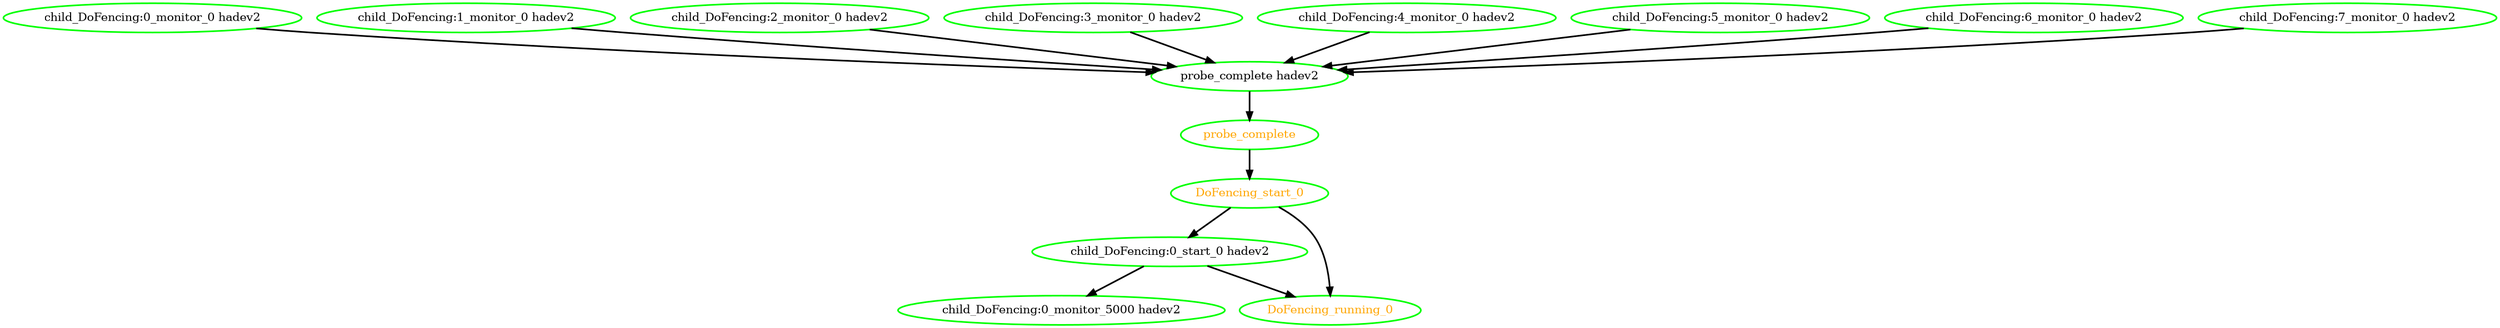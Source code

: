 digraph "g" {
	size = "30,30"
"probe_complete" [ style=bold color="green" fontcolor="orange" ]
"probe_complete hadev2" [ style=bold color="green" fontcolor="black" ]
"child_DoFencing:0_monitor_0 hadev2" [ style=bold color="green" fontcolor="black" ]
"child_DoFencing:1_monitor_0 hadev2" [ style=bold color="green" fontcolor="black" ]
"child_DoFencing:2_monitor_0 hadev2" [ style=bold color="green" fontcolor="black" ]
"child_DoFencing:3_monitor_0 hadev2" [ style=bold color="green" fontcolor="black" ]
"child_DoFencing:4_monitor_0 hadev2" [ style=bold color="green" fontcolor="black" ]
"child_DoFencing:5_monitor_0 hadev2" [ style=bold color="green" fontcolor="black" ]
"child_DoFencing:6_monitor_0 hadev2" [ style=bold color="green" fontcolor="black" ]
"child_DoFencing:7_monitor_0 hadev2" [ style=bold color="green" fontcolor="black" ]
"child_DoFencing:0_start_0 hadev2" [ style=bold color="green" fontcolor="black" ]
"child_DoFencing:0_monitor_5000 hadev2" [ style=bold color="green" fontcolor="black" ]
"DoFencing_start_0" [ style=bold color="green" fontcolor="orange" ]
"DoFencing_running_0" [ style=bold color="green" fontcolor="orange" ]
"probe_complete hadev2" -> "probe_complete" [ style = bold]
"child_DoFencing:0_monitor_0 hadev2" -> "probe_complete hadev2" [ style = bold]
"child_DoFencing:1_monitor_0 hadev2" -> "probe_complete hadev2" [ style = bold]
"child_DoFencing:2_monitor_0 hadev2" -> "probe_complete hadev2" [ style = bold]
"child_DoFencing:3_monitor_0 hadev2" -> "probe_complete hadev2" [ style = bold]
"child_DoFencing:4_monitor_0 hadev2" -> "probe_complete hadev2" [ style = bold]
"child_DoFencing:5_monitor_0 hadev2" -> "probe_complete hadev2" [ style = bold]
"child_DoFencing:6_monitor_0 hadev2" -> "probe_complete hadev2" [ style = bold]
"child_DoFencing:7_monitor_0 hadev2" -> "probe_complete hadev2" [ style = bold]
"DoFencing_start_0" -> "child_DoFencing:0_start_0 hadev2" [ style = bold]
"child_DoFencing:0_start_0 hadev2" -> "child_DoFencing:0_monitor_5000 hadev2" [ style = bold]
"probe_complete" -> "DoFencing_start_0" [ style = bold]
"child_DoFencing:0_start_0 hadev2" -> "DoFencing_running_0" [ style = bold]
"DoFencing_start_0" -> "DoFencing_running_0" [ style = bold]
}
